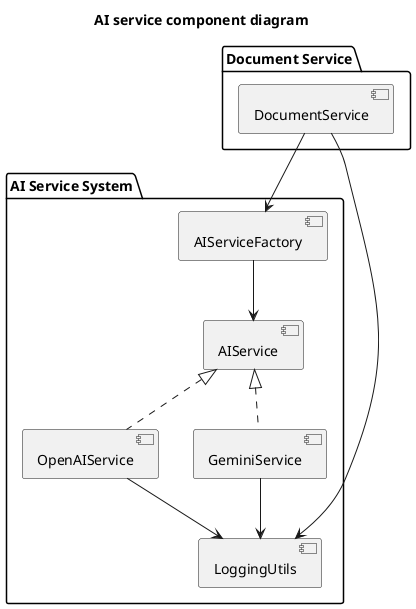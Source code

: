 @startuml AIServiceComponentDiagram
title AI service component diagram
package "AI Service System" {
    [AIServiceFactory] --> [AIService]
    [AIService] <|.. [OpenAIService]
    [AIService] <|.. [GeminiService]
    [OpenAIService] --> [LoggingUtils]
    [GeminiService] --> [LoggingUtils]
}

package "Document Service" {
    [DocumentService] --> [AIServiceFactory]
    [DocumentService] --> [LoggingUtils]
}
@enduml